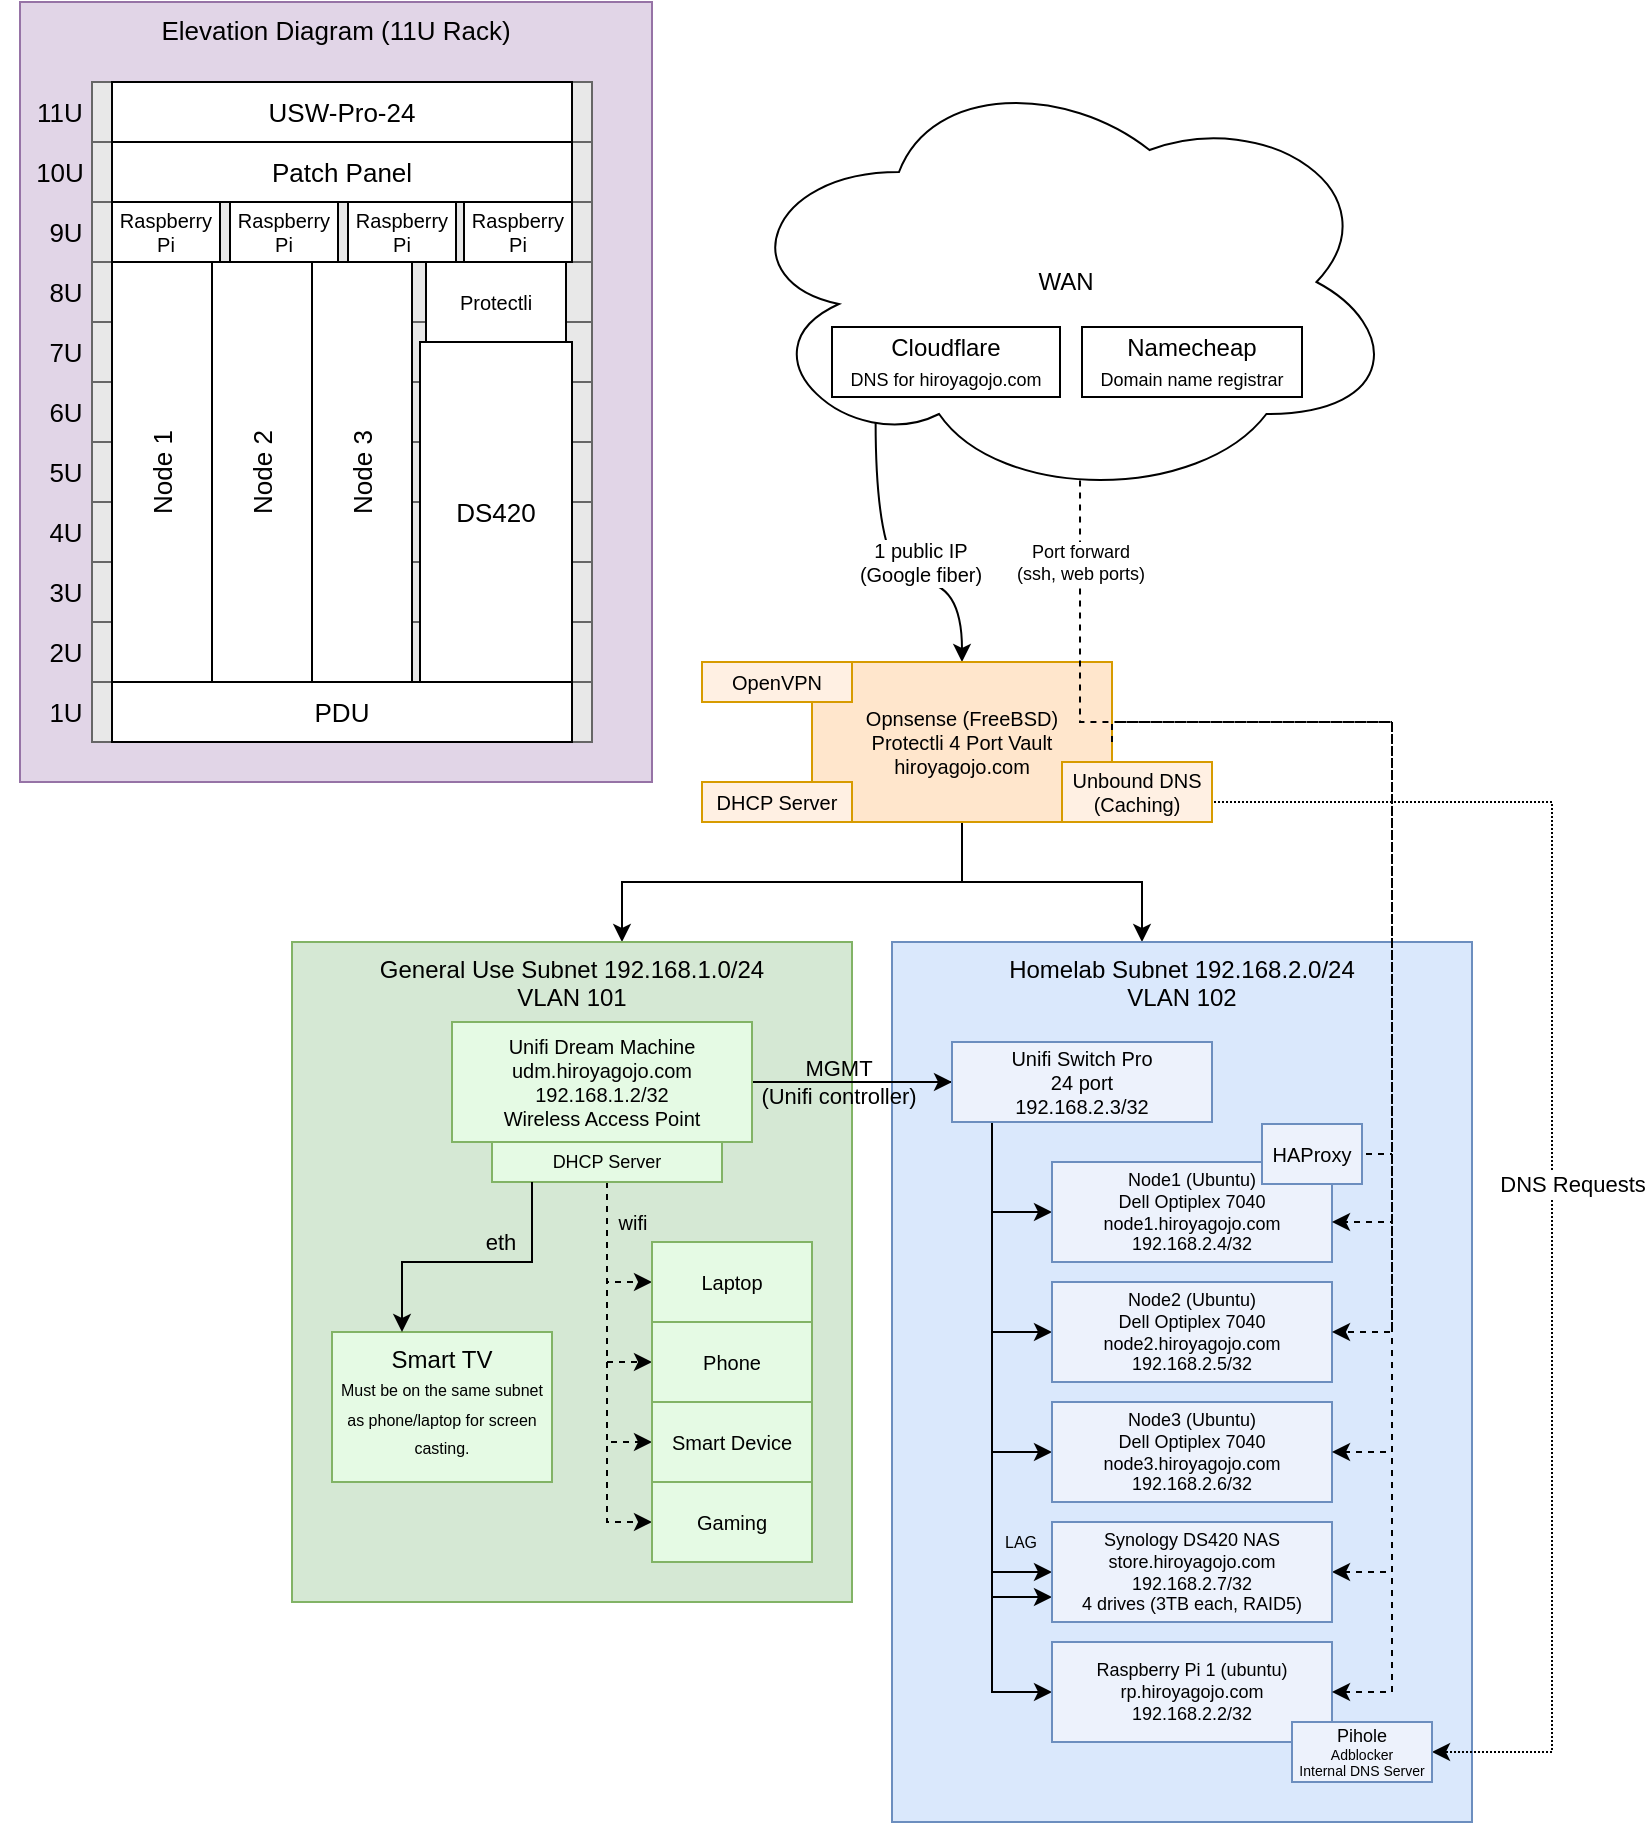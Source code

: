 <mxfile version="20.2.3" type="device"><diagram id="5LQw1LaJcU4KPZNjuxa2" name="Page-1"><mxGraphModel dx="1106" dy="822" grid="1" gridSize="10" guides="1" tooltips="1" connect="1" arrows="1" fold="1" page="1" pageScale="1" pageWidth="850" pageHeight="1100" math="0" shadow="0"><root><mxCell id="0"/><mxCell id="1" parent="0"/><mxCell id="AMfL3vu9wzqD86BI1HrZ-1" value="&lt;font style=&quot;font-size: 13px;&quot;&gt;Elevation Diagram (11U Rack)&lt;/font&gt;" style="rounded=0;whiteSpace=wrap;html=1;fontSize=8;fillColor=#e1d5e7;strokeColor=#9673a6;verticalAlign=top;" parent="1" vertex="1"><mxGeometry x="30" y="40" width="316" height="390" as="geometry"/></mxCell><mxCell id="AMfL3vu9wzqD86BI1HrZ-44" value="" style="rounded=0;whiteSpace=wrap;html=1;fontSize=13;fillColor=#E8E8E8;fontColor=#333333;strokeColor=#666666;" parent="1" vertex="1"><mxGeometry x="66" y="80" width="250" height="30" as="geometry"/></mxCell><mxCell id="AMfL3vu9wzqD86BI1HrZ-43" value="" style="rounded=0;whiteSpace=wrap;html=1;fontSize=13;fillColor=#E8E8E8;fontColor=#333333;strokeColor=#666666;" parent="1" vertex="1"><mxGeometry x="66" y="110" width="250" height="30" as="geometry"/></mxCell><mxCell id="AMfL3vu9wzqD86BI1HrZ-2" value="USW-Pro-24" style="rounded=0;whiteSpace=wrap;html=1;fontSize=13;" parent="1" vertex="1"><mxGeometry x="76" y="80" width="230" height="30" as="geometry"/></mxCell><mxCell id="AMfL3vu9wzqD86BI1HrZ-9" value="" style="rounded=0;whiteSpace=wrap;html=1;fontSize=13;fillColor=#E8E8E8;fontColor=#333333;strokeColor=#666666;" parent="1" vertex="1"><mxGeometry x="66" y="140" width="250" height="30" as="geometry"/></mxCell><mxCell id="AMfL3vu9wzqD86BI1HrZ-10" value="" style="rounded=0;whiteSpace=wrap;html=1;fontSize=13;fillColor=#E8E8E8;fontColor=#333333;strokeColor=#666666;" parent="1" vertex="1"><mxGeometry x="66" y="170" width="250" height="30" as="geometry"/></mxCell><mxCell id="AMfL3vu9wzqD86BI1HrZ-11" value="" style="rounded=0;whiteSpace=wrap;html=1;fontSize=13;fillColor=#E8E8E8;fontColor=#333333;strokeColor=#666666;" parent="1" vertex="1"><mxGeometry x="66" y="200" width="250" height="30" as="geometry"/></mxCell><mxCell id="AMfL3vu9wzqD86BI1HrZ-12" value="" style="rounded=0;whiteSpace=wrap;html=1;fontSize=13;fillColor=#E8E8E8;fontColor=#333333;strokeColor=#666666;" parent="1" vertex="1"><mxGeometry x="66" y="230" width="250" height="30" as="geometry"/></mxCell><mxCell id="AMfL3vu9wzqD86BI1HrZ-13" value="" style="rounded=0;whiteSpace=wrap;html=1;fontSize=13;fillColor=#E8E8E8;fontColor=#333333;strokeColor=#666666;" parent="1" vertex="1"><mxGeometry x="66" y="260" width="250" height="30" as="geometry"/></mxCell><mxCell id="AMfL3vu9wzqD86BI1HrZ-14" value="" style="rounded=0;whiteSpace=wrap;html=1;fontSize=13;fillColor=#E8E8E8;fontColor=#333333;strokeColor=#666666;" parent="1" vertex="1"><mxGeometry x="66" y="290" width="250" height="30" as="geometry"/></mxCell><mxCell id="AMfL3vu9wzqD86BI1HrZ-15" value="" style="rounded=0;whiteSpace=wrap;html=1;fontSize=13;fillColor=#E8E8E8;fontColor=#333333;strokeColor=#666666;" parent="1" vertex="1"><mxGeometry x="66" y="320" width="250" height="30" as="geometry"/></mxCell><mxCell id="AMfL3vu9wzqD86BI1HrZ-16" value="" style="rounded=0;whiteSpace=wrap;html=1;fontSize=13;fillColor=#E8E8E8;fontColor=#333333;strokeColor=#666666;" parent="1" vertex="1"><mxGeometry x="66" y="350" width="250" height="30" as="geometry"/></mxCell><mxCell id="ToPnCVoDEFdB8chA3Fxf-29" style="edgeStyle=orthogonalEdgeStyle;rounded=0;orthogonalLoop=1;jettySize=auto;html=1;fontSize=11;startArrow=classic;startFill=1;endArrow=none;endFill=0;" parent="1" source="ToPnCVoDEFdB8chA3Fxf-7" target="ToPnCVoDEFdB8chA3Fxf-1" edge="1"><mxGeometry relative="1" as="geometry"><Array as="points"><mxPoint x="331" y="480"/><mxPoint x="501" y="480"/></Array></mxGeometry></mxCell><mxCell id="ToPnCVoDEFdB8chA3Fxf-7" value="General Use Subnet 192.168.1.0/24&lt;br&gt;VLAN 101" style="rounded=0;whiteSpace=wrap;html=1;verticalAlign=top;fillColor=#d5e8d4;strokeColor=#82b366;" parent="1" vertex="1"><mxGeometry x="166" y="510" width="280" height="330" as="geometry"/></mxCell><mxCell id="ToPnCVoDEFdB8chA3Fxf-30" style="edgeStyle=orthogonalEdgeStyle;rounded=0;orthogonalLoop=1;jettySize=auto;html=1;fontSize=11;startArrow=classic;startFill=1;endArrow=none;endFill=0;" parent="1" source="ToPnCVoDEFdB8chA3Fxf-4" target="ToPnCVoDEFdB8chA3Fxf-1" edge="1"><mxGeometry relative="1" as="geometry"><Array as="points"><mxPoint x="591" y="480"/><mxPoint x="501" y="480"/></Array></mxGeometry></mxCell><mxCell id="ToPnCVoDEFdB8chA3Fxf-4" value="Homelab Subnet 192.168.2.0/24&lt;br&gt;VLAN 102" style="rounded=0;whiteSpace=wrap;html=1;verticalAlign=top;fillColor=#dae8fc;strokeColor=#6c8ebf;" parent="1" vertex="1"><mxGeometry x="466" y="510" width="290" height="440" as="geometry"/></mxCell><mxCell id="ToPnCVoDEFdB8chA3Fxf-28" value="DNS Requests" style="edgeStyle=orthogonalEdgeStyle;rounded=0;orthogonalLoop=1;jettySize=auto;html=1;entryX=1;entryY=0.5;entryDx=0;entryDy=0;fontSize=11;exitX=1;exitY=0.5;exitDx=0;exitDy=0;dashed=1;dashPattern=1 1;" parent="1" source="lGwLM4Ksfd3mSZe3ThBf-11" target="lGwLM4Ksfd3mSZe3ThBf-44" edge="1"><mxGeometry x="0.03" y="10" relative="1" as="geometry"><Array as="points"><mxPoint x="796" y="440"/><mxPoint x="796" y="915"/></Array><mxPoint as="offset"/><mxPoint x="626" y="340" as="sourcePoint"/></mxGeometry></mxCell><mxCell id="ToPnCVoDEFdB8chA3Fxf-38" value="1 public IP&lt;br&gt;(Google fiber)" style="edgeStyle=orthogonalEdgeStyle;curved=1;orthogonalLoop=1;jettySize=auto;html=1;entryX=0.215;entryY=0.818;entryDx=0;entryDy=0;entryPerimeter=0;fontSize=10;startArrow=classic;startFill=1;endArrow=none;endFill=0;" parent="1" source="ToPnCVoDEFdB8chA3Fxf-1" target="ToPnCVoDEFdB8chA3Fxf-9" edge="1"><mxGeometry x="-0.253" y="-10" relative="1" as="geometry"><mxPoint as="offset"/></mxGeometry></mxCell><mxCell id="ToPnCVoDEFdB8chA3Fxf-1" value="Opnsense (FreeBSD)&lt;br style=&quot;font-size: 10px;&quot;&gt;Protectli 4 Port Vault&lt;br style=&quot;font-size: 10px;&quot;&gt;hiroyagojo.com" style="rounded=0;whiteSpace=wrap;html=1;fillColor=#ffe6cc;strokeColor=#d79b00;fontSize=10;" parent="1" vertex="1"><mxGeometry x="426" y="370" width="150" height="80" as="geometry"/></mxCell><mxCell id="ueLncEplLqTlvpD_mVZa-1" value="MGMT &lt;br&gt;(Unifi controller)" style="edgeStyle=orthogonalEdgeStyle;rounded=0;orthogonalLoop=1;jettySize=auto;html=1;entryX=0;entryY=0.5;entryDx=0;entryDy=0;labelBackgroundColor=none;" edge="1" parent="1"><mxGeometry x="-0.32" relative="1" as="geometry"><mxPoint x="405" y="580" as="sourcePoint"/><mxPoint x="505" y="580" as="targetPoint"/><mxPoint as="offset"/></mxGeometry></mxCell><mxCell id="ueLncEplLqTlvpD_mVZa-2" value="" style="edgeStyle=orthogonalEdgeStyle;rounded=0;orthogonalLoop=1;jettySize=auto;html=1;labelBackgroundColor=none;" edge="1" parent="1" source="ToPnCVoDEFdB8chA3Fxf-2" target="ToPnCVoDEFdB8chA3Fxf-3"><mxGeometry relative="1" as="geometry"/></mxCell><mxCell id="ToPnCVoDEFdB8chA3Fxf-2" value="Unifi Dream Machine&lt;br style=&quot;font-size: 10px;&quot;&gt;udm.hiroyagojo.com&lt;br&gt;192.168.1.2/32&lt;br style=&quot;font-size: 10px;&quot;&gt;Wireless Access Point" style="rounded=0;whiteSpace=wrap;html=1;fontSize=10;fillColor=#E5FAE4;strokeColor=#82B366;" parent="1" vertex="1"><mxGeometry x="246" y="550" width="150" height="60" as="geometry"/></mxCell><mxCell id="ToPnCVoDEFdB8chA3Fxf-23" style="edgeStyle=orthogonalEdgeStyle;rounded=0;orthogonalLoop=1;jettySize=auto;html=1;entryX=0;entryY=0.5;entryDx=0;entryDy=0;fontSize=9;" parent="1" source="ToPnCVoDEFdB8chA3Fxf-3" target="ToPnCVoDEFdB8chA3Fxf-19" edge="1"><mxGeometry relative="1" as="geometry"><Array as="points"><mxPoint x="516" y="645"/></Array></mxGeometry></mxCell><mxCell id="ToPnCVoDEFdB8chA3Fxf-24" style="edgeStyle=orthogonalEdgeStyle;rounded=0;orthogonalLoop=1;jettySize=auto;html=1;entryX=0;entryY=0.5;entryDx=0;entryDy=0;fontSize=9;" parent="1" source="ToPnCVoDEFdB8chA3Fxf-3" target="ToPnCVoDEFdB8chA3Fxf-20" edge="1"><mxGeometry relative="1" as="geometry"><Array as="points"><mxPoint x="516" y="705"/></Array></mxGeometry></mxCell><mxCell id="ToPnCVoDEFdB8chA3Fxf-26" style="edgeStyle=orthogonalEdgeStyle;rounded=0;orthogonalLoop=1;jettySize=auto;html=1;entryX=0;entryY=0.5;entryDx=0;entryDy=0;fontSize=9;" parent="1" source="ToPnCVoDEFdB8chA3Fxf-3" target="ToPnCVoDEFdB8chA3Fxf-21" edge="1"><mxGeometry relative="1" as="geometry"><Array as="points"><mxPoint x="516" y="765"/></Array></mxGeometry></mxCell><mxCell id="ToPnCVoDEFdB8chA3Fxf-27" style="edgeStyle=orthogonalEdgeStyle;rounded=0;orthogonalLoop=1;jettySize=auto;html=1;entryX=0;entryY=0.5;entryDx=0;entryDy=0;fontSize=9;" parent="1" source="ToPnCVoDEFdB8chA3Fxf-3" target="ToPnCVoDEFdB8chA3Fxf-22" edge="1"><mxGeometry relative="1" as="geometry"><Array as="points"><mxPoint x="516" y="885"/></Array></mxGeometry></mxCell><mxCell id="lGwLM4Ksfd3mSZe3ThBf-19" value="LAG" style="edgeStyle=orthogonalEdgeStyle;rounded=0;orthogonalLoop=1;jettySize=auto;html=1;entryX=0;entryY=0.5;entryDx=0;entryDy=0;fontSize=8;startArrow=none;startFill=0;endArrow=classic;endFill=1;labelBackgroundColor=none;" parent="1" source="ToPnCVoDEFdB8chA3Fxf-3" target="lGwLM4Ksfd3mSZe3ThBf-18" edge="1"><mxGeometry x="0.647" y="14" relative="1" as="geometry"><Array as="points"><mxPoint x="516" y="825"/></Array><mxPoint as="offset"/></mxGeometry></mxCell><mxCell id="ueLncEplLqTlvpD_mVZa-3" style="edgeStyle=orthogonalEdgeStyle;rounded=0;orthogonalLoop=1;jettySize=auto;html=1;entryX=0;entryY=0.75;entryDx=0;entryDy=0;labelBackgroundColor=none;" edge="1" parent="1" target="lGwLM4Ksfd3mSZe3ThBf-18"><mxGeometry relative="1" as="geometry"><mxPoint x="516" y="600" as="sourcePoint"/><mxPoint x="542" y="837.5" as="targetPoint"/><Array as="points"><mxPoint x="516" y="838"/></Array></mxGeometry></mxCell><mxCell id="ToPnCVoDEFdB8chA3Fxf-3" value="Unifi Switch Pro&lt;br style=&quot;font-size: 10px;&quot;&gt;24 port&lt;br style=&quot;font-size: 10px;&quot;&gt;192.168.2.3/32" style="rounded=0;whiteSpace=wrap;html=1;fontSize=10;fillColor=#EDF2FC;strokeColor=#6c8ebf;" parent="1" vertex="1"><mxGeometry x="496" y="560" width="130" height="40" as="geometry"/></mxCell><mxCell id="lGwLM4Ksfd3mSZe3ThBf-13" style="edgeStyle=orthogonalEdgeStyle;rounded=0;orthogonalLoop=1;jettySize=auto;html=1;dashed=1;fontSize=9;exitX=0.521;exitY=0.951;exitDx=0;exitDy=0;exitPerimeter=0;endArrow=none;endFill=0;" parent="1" source="ToPnCVoDEFdB8chA3Fxf-9" edge="1"><mxGeometry relative="1" as="geometry"><mxPoint x="716" y="400" as="targetPoint"/><Array as="points"><mxPoint x="560" y="400"/></Array></mxGeometry></mxCell><mxCell id="lGwLM4Ksfd3mSZe3ThBf-16" value="Port forward&lt;br&gt;(ssh, web ports)" style="edgeLabel;html=1;align=center;verticalAlign=middle;resizable=0;points=[];fontSize=9;" parent="lGwLM4Ksfd3mSZe3ThBf-13" vertex="1" connectable="0"><mxGeometry x="-0.834" relative="1" as="geometry"><mxPoint y="18" as="offset"/></mxGeometry></mxCell><mxCell id="ToPnCVoDEFdB8chA3Fxf-9" value="WAN" style="ellipse;shape=cloud;whiteSpace=wrap;html=1;verticalAlign=middle;" parent="1" vertex="1"><mxGeometry x="386" y="70" width="334" height="220" as="geometry"/></mxCell><mxCell id="ToPnCVoDEFdB8chA3Fxf-11" value="Smart TV&lt;br&gt;&lt;font style=&quot;font-size: 8px;&quot;&gt;Must be on the same subnet as phone/laptop for screen casting.&lt;/font&gt;" style="rounded=0;whiteSpace=wrap;html=1;horizontal=1;verticalAlign=top;fillColor=#E5FAE4;strokeColor=#82B366;" parent="1" vertex="1"><mxGeometry x="186" y="705" width="110" height="75" as="geometry"/></mxCell><mxCell id="ToPnCVoDEFdB8chA3Fxf-19" value="Node1 (Ubuntu)&lt;br&gt;Dell Optiplex 7040&lt;br style=&quot;font-size: 9px;&quot;&gt;node1.hiroyagojo.com&lt;br&gt;192.168.2.4/32" style="rounded=0;whiteSpace=wrap;html=1;fontSize=9;fillColor=#EDF2FC;strokeColor=#6c8ebf;" parent="1" vertex="1"><mxGeometry x="546" y="620" width="140" height="50" as="geometry"/></mxCell><mxCell id="ToPnCVoDEFdB8chA3Fxf-20" value="Node2 (Ubuntu)&lt;br&gt;Dell Optiplex 7040&lt;br&gt;node2.hiroyagojo.com&lt;br&gt;192.168.2.5/32" style="rounded=0;whiteSpace=wrap;html=1;fontSize=9;fillColor=#EDF2FC;strokeColor=#6c8ebf;" parent="1" vertex="1"><mxGeometry x="546" y="680" width="140" height="50" as="geometry"/></mxCell><mxCell id="ToPnCVoDEFdB8chA3Fxf-21" value="Node3 (Ubuntu)&lt;br&gt;Dell Optiplex 7040&lt;br&gt;node3.hiroyagojo.com&lt;br&gt;192.168.2.6/32" style="rounded=0;whiteSpace=wrap;html=1;fontSize=9;fillColor=#EDF2FC;strokeColor=#6c8ebf;" parent="1" vertex="1"><mxGeometry x="546" y="740" width="140" height="50" as="geometry"/></mxCell><mxCell id="ToPnCVoDEFdB8chA3Fxf-22" value="Raspberry Pi 1 (ubuntu)&lt;br&gt;rp.hiroyagojo.com&lt;br&gt;192.168.2.2/32" style="rounded=0;whiteSpace=wrap;html=1;fontSize=9;fillColor=#EDF2FC;strokeColor=#6c8ebf;" parent="1" vertex="1"><mxGeometry x="546" y="860" width="140" height="50" as="geometry"/></mxCell><mxCell id="ToPnCVoDEFdB8chA3Fxf-43" value="" style="edgeStyle=orthogonalEdgeStyle;rounded=0;orthogonalLoop=1;jettySize=auto;html=1;dashed=1;fontSize=11;startArrow=none;startFill=0;endArrow=classic;endFill=1;entryX=1;entryY=0.5;entryDx=0;entryDy=0;" parent="1" target="lGwLM4Ksfd3mSZe3ThBf-18" edge="1"><mxGeometry x="-0.259" y="5" relative="1" as="geometry"><mxPoint x="716" y="910" as="targetPoint"/><mxPoint as="offset"/><Array as="points"><mxPoint x="716" y="400"/><mxPoint x="716" y="825"/></Array><mxPoint x="580" y="400" as="sourcePoint"/></mxGeometry></mxCell><mxCell id="lGwLM4Ksfd3mSZe3ThBf-22" style="edgeStyle=orthogonalEdgeStyle;rounded=0;orthogonalLoop=1;jettySize=auto;html=1;entryX=1;entryY=0.5;entryDx=0;entryDy=0;fontSize=8;startArrow=none;startFill=0;endArrow=classic;endFill=1;dashed=1;" parent="1" target="ToPnCVoDEFdB8chA3Fxf-22" edge="1"><mxGeometry relative="1" as="geometry"><Array as="points"><mxPoint x="716" y="400"/><mxPoint x="716" y="885"/></Array><mxPoint x="580" y="400" as="sourcePoint"/></mxGeometry></mxCell><mxCell id="lGwLM4Ksfd3mSZe3ThBf-23" style="edgeStyle=orthogonalEdgeStyle;rounded=0;orthogonalLoop=1;jettySize=auto;html=1;entryX=1;entryY=0.5;entryDx=0;entryDy=0;fontSize=8;startArrow=none;startFill=0;endArrow=classic;endFill=1;dashed=1;" parent="1" target="ToPnCVoDEFdB8chA3Fxf-21" edge="1"><mxGeometry relative="1" as="geometry"><Array as="points"><mxPoint x="716" y="400"/><mxPoint x="716" y="765"/></Array><mxPoint x="580" y="400" as="sourcePoint"/></mxGeometry></mxCell><mxCell id="lGwLM4Ksfd3mSZe3ThBf-24" style="edgeStyle=orthogonalEdgeStyle;rounded=0;orthogonalLoop=1;jettySize=auto;html=1;entryX=1;entryY=0.5;entryDx=0;entryDy=0;fontSize=8;startArrow=none;startFill=0;endArrow=classic;endFill=1;dashed=1;exitX=1;exitY=0.5;exitDx=0;exitDy=0;" parent="1" source="ToPnCVoDEFdB8chA3Fxf-1" target="ToPnCVoDEFdB8chA3Fxf-20" edge="1"><mxGeometry relative="1" as="geometry"><Array as="points"><mxPoint x="576" y="400"/><mxPoint x="716" y="400"/><mxPoint x="716" y="705"/></Array><mxPoint x="626" y="380.053" as="sourcePoint"/></mxGeometry></mxCell><mxCell id="lGwLM4Ksfd3mSZe3ThBf-25" style="edgeStyle=orthogonalEdgeStyle;rounded=0;orthogonalLoop=1;jettySize=auto;html=1;entryX=1;entryY=0.6;entryDx=0;entryDy=0;entryPerimeter=0;fontSize=8;startArrow=none;startFill=0;endArrow=classic;endFill=1;dashed=1;" parent="1" target="ToPnCVoDEFdB8chA3Fxf-19" edge="1"><mxGeometry relative="1" as="geometry"><Array as="points"><mxPoint x="626" y="400"/><mxPoint x="716" y="400"/><mxPoint x="716" y="650"/></Array><mxPoint x="580" y="400" as="sourcePoint"/></mxGeometry></mxCell><mxCell id="lGwLM4Ksfd3mSZe3ThBf-9" value="OpenVPN" style="rounded=0;whiteSpace=wrap;html=1;fontSize=10;fillColor=#FFF0E3;strokeColor=#d79b00;" parent="1" vertex="1"><mxGeometry x="371" y="370" width="75" height="20" as="geometry"/></mxCell><mxCell id="lGwLM4Ksfd3mSZe3ThBf-11" value="Unbound DNS&lt;br&gt;(Caching)" style="rounded=0;whiteSpace=wrap;html=1;fontSize=10;fillColor=#FFF0E3;strokeColor=#d79b00;" parent="1" vertex="1"><mxGeometry x="551" y="420" width="75" height="30" as="geometry"/></mxCell><mxCell id="lGwLM4Ksfd3mSZe3ThBf-12" value="DHCP Server" style="rounded=0;whiteSpace=wrap;html=1;fontSize=10;fillColor=#FFF0E3;strokeColor=#d79b00;" parent="1" vertex="1"><mxGeometry x="371" y="430" width="75" height="20" as="geometry"/></mxCell><mxCell id="lGwLM4Ksfd3mSZe3ThBf-18" value="Synology DS420 NAS&lt;br&gt;store.hiroyagojo.com&lt;br&gt;192.168.2.7/32&lt;br&gt;4 drives (3TB each, RAID5)" style="rounded=0;whiteSpace=wrap;html=1;fontSize=9;fillColor=#EDF2FC;strokeColor=#6c8ebf;" parent="1" vertex="1"><mxGeometry x="546" y="800" width="140" height="50" as="geometry"/></mxCell><mxCell id="lGwLM4Ksfd3mSZe3ThBf-38" style="edgeStyle=orthogonalEdgeStyle;rounded=0;orthogonalLoop=1;jettySize=auto;html=1;entryX=0.5;entryY=1;entryDx=0;entryDy=0;dashed=1;labelBackgroundColor=none;fontSize=10;startArrow=none;startFill=0;endArrow=classic;endFill=1;" parent="1" source="lGwLM4Ksfd3mSZe3ThBf-8" target="lGwLM4Ksfd3mSZe3ThBf-30" edge="1"><mxGeometry relative="1" as="geometry"/></mxCell><mxCell id="lGwLM4Ksfd3mSZe3ThBf-39" style="edgeStyle=orthogonalEdgeStyle;rounded=0;orthogonalLoop=1;jettySize=auto;html=1;entryX=0.5;entryY=1;entryDx=0;entryDy=0;dashed=1;labelBackgroundColor=none;fontSize=10;startArrow=none;startFill=0;endArrow=classic;endFill=1;" parent="1" source="lGwLM4Ksfd3mSZe3ThBf-8" target="lGwLM4Ksfd3mSZe3ThBf-31" edge="1"><mxGeometry relative="1" as="geometry"/></mxCell><mxCell id="lGwLM4Ksfd3mSZe3ThBf-40" style="edgeStyle=orthogonalEdgeStyle;rounded=0;orthogonalLoop=1;jettySize=auto;html=1;entryX=0.5;entryY=1;entryDx=0;entryDy=0;dashed=1;labelBackgroundColor=none;fontSize=10;startArrow=none;startFill=0;endArrow=classic;endFill=1;" parent="1" source="lGwLM4Ksfd3mSZe3ThBf-8" target="lGwLM4Ksfd3mSZe3ThBf-29" edge="1"><mxGeometry relative="1" as="geometry"/></mxCell><mxCell id="lGwLM4Ksfd3mSZe3ThBf-41" value="wifi" style="edgeStyle=orthogonalEdgeStyle;rounded=0;orthogonalLoop=1;jettySize=auto;html=1;entryX=0.5;entryY=1;entryDx=0;entryDy=0;dashed=1;labelBackgroundColor=none;fontSize=10;startArrow=none;startFill=0;endArrow=classic;endFill=1;" parent="1" source="lGwLM4Ksfd3mSZe3ThBf-8" target="lGwLM4Ksfd3mSZe3ThBf-27" edge="1"><mxGeometry x="-0.448" y="12" relative="1" as="geometry"><mxPoint as="offset"/></mxGeometry></mxCell><mxCell id="lGwLM4Ksfd3mSZe3ThBf-8" value="DHCP Server" style="rounded=0;whiteSpace=wrap;html=1;fontSize=9;fillColor=#E5FAE4;strokeColor=#82B366;" parent="1" vertex="1"><mxGeometry x="266" y="610" width="115" height="20" as="geometry"/></mxCell><mxCell id="lGwLM4Ksfd3mSZe3ThBf-26" value="eth" style="edgeStyle=orthogonalEdgeStyle;rounded=0;orthogonalLoop=1;jettySize=auto;html=1;startArrow=classic;startFill=1;endArrow=none;endFill=0;labelBackgroundColor=none;" parent="1" source="ToPnCVoDEFdB8chA3Fxf-11" edge="1"><mxGeometry x="0.19" y="10" relative="1" as="geometry"><mxPoint x="266.0" y="660" as="sourcePoint"/><mxPoint x="286" y="630" as="targetPoint"/><Array as="points"><mxPoint x="221" y="670"/><mxPoint x="286" y="670"/><mxPoint x="286" y="630"/></Array><mxPoint as="offset"/></mxGeometry></mxCell><mxCell id="lGwLM4Ksfd3mSZe3ThBf-27" value="Laptop" style="rounded=0;whiteSpace=wrap;html=1;fontSize=10;fillColor=#E5FAE4;strokeColor=#82B366;direction=south;" parent="1" vertex="1"><mxGeometry x="346" y="660" width="80" height="40" as="geometry"/></mxCell><mxCell id="lGwLM4Ksfd3mSZe3ThBf-29" value="Phone" style="rounded=0;whiteSpace=wrap;html=1;fontSize=10;fillColor=#E5FAE4;strokeColor=#82B366;direction=south;" parent="1" vertex="1"><mxGeometry x="346" y="700" width="80" height="40" as="geometry"/></mxCell><mxCell id="lGwLM4Ksfd3mSZe3ThBf-30" value="Gaming" style="rounded=0;whiteSpace=wrap;html=1;fontSize=10;fillColor=#E5FAE4;strokeColor=#82B366;direction=south;" parent="1" vertex="1"><mxGeometry x="346" y="780" width="80" height="40" as="geometry"/></mxCell><mxCell id="lGwLM4Ksfd3mSZe3ThBf-31" value="Smart Device" style="rounded=0;whiteSpace=wrap;html=1;fontSize=10;fillColor=#E5FAE4;strokeColor=#82B366;direction=south;" parent="1" vertex="1"><mxGeometry x="346" y="740" width="80" height="40" as="geometry"/></mxCell><mxCell id="lGwLM4Ksfd3mSZe3ThBf-44" value="&lt;font style=&quot;&quot;&gt;&lt;font style=&quot;font-size: 9px;&quot;&gt;Pihole&lt;/font&gt;&lt;br style=&quot;&quot;&gt;&lt;/font&gt;&lt;font style=&quot;font-size: 7px;&quot;&gt;Adblocker&lt;br style=&quot;&quot;&gt;Internal DNS Server&lt;/font&gt;" style="rounded=0;whiteSpace=wrap;html=1;fontSize=6;fillColor=#EDF2FC;strokeColor=#6c8ebf;" parent="1" vertex="1"><mxGeometry x="666" y="900" width="70" height="30" as="geometry"/></mxCell><mxCell id="AMfL3vu9wzqD86BI1HrZ-4" value="Node 1" style="rounded=0;whiteSpace=wrap;html=1;fontSize=13;direction=south;horizontal=0;" parent="1" vertex="1"><mxGeometry x="76" y="170" width="50" height="210" as="geometry"/></mxCell><mxCell id="AMfL3vu9wzqD86BI1HrZ-5" value="Node 2" style="rounded=0;whiteSpace=wrap;html=1;fontSize=13;direction=south;horizontal=0;" parent="1" vertex="1"><mxGeometry x="126" y="170" width="50" height="210" as="geometry"/></mxCell><mxCell id="AMfL3vu9wzqD86BI1HrZ-6" value="Node 3" style="rounded=0;whiteSpace=wrap;html=1;fontSize=13;direction=south;horizontal=0;" parent="1" vertex="1"><mxGeometry x="176" y="170" width="50" height="210" as="geometry"/></mxCell><mxCell id="AMfL3vu9wzqD86BI1HrZ-17" value="DS420" style="rounded=0;whiteSpace=wrap;html=1;fontSize=13;direction=south;horizontal=1;" parent="1" vertex="1"><mxGeometry x="230" y="210" width="76" height="170" as="geometry"/></mxCell><mxCell id="AMfL3vu9wzqD86BI1HrZ-18" value="1U" style="text;html=1;strokeColor=none;fillColor=none;align=center;verticalAlign=middle;whiteSpace=wrap;rounded=0;fontSize=13;" parent="1" vertex="1"><mxGeometry x="23" y="380" width="60" height="30" as="geometry"/></mxCell><mxCell id="AMfL3vu9wzqD86BI1HrZ-19" value="3U" style="text;html=1;strokeColor=none;fillColor=none;align=center;verticalAlign=middle;whiteSpace=wrap;rounded=0;fontSize=13;" parent="1" vertex="1"><mxGeometry x="23" y="320" width="60" height="30" as="geometry"/></mxCell><mxCell id="AMfL3vu9wzqD86BI1HrZ-20" value="2U" style="text;html=1;strokeColor=none;fillColor=none;align=center;verticalAlign=middle;whiteSpace=wrap;rounded=0;fontSize=13;" parent="1" vertex="1"><mxGeometry x="23" y="350" width="60" height="30" as="geometry"/></mxCell><mxCell id="AMfL3vu9wzqD86BI1HrZ-21" value="4U" style="text;html=1;strokeColor=none;fillColor=none;align=center;verticalAlign=middle;whiteSpace=wrap;rounded=0;fontSize=13;" parent="1" vertex="1"><mxGeometry x="23" y="290" width="60" height="30" as="geometry"/></mxCell><mxCell id="AMfL3vu9wzqD86BI1HrZ-22" value="5U" style="text;html=1;strokeColor=none;fillColor=none;align=center;verticalAlign=middle;whiteSpace=wrap;rounded=0;fontSize=13;" parent="1" vertex="1"><mxGeometry x="23" y="260" width="60" height="30" as="geometry"/></mxCell><mxCell id="AMfL3vu9wzqD86BI1HrZ-23" value="6U" style="text;html=1;strokeColor=none;fillColor=none;align=center;verticalAlign=middle;whiteSpace=wrap;rounded=0;fontSize=13;" parent="1" vertex="1"><mxGeometry x="23" y="230" width="60" height="30" as="geometry"/></mxCell><mxCell id="AMfL3vu9wzqD86BI1HrZ-24" value="7U" style="text;html=1;strokeColor=none;fillColor=none;align=center;verticalAlign=middle;whiteSpace=wrap;rounded=0;fontSize=13;" parent="1" vertex="1"><mxGeometry x="23" y="200" width="60" height="30" as="geometry"/></mxCell><mxCell id="AMfL3vu9wzqD86BI1HrZ-25" value="8U" style="text;html=1;strokeColor=none;fillColor=none;align=center;verticalAlign=middle;whiteSpace=wrap;rounded=0;fontSize=13;" parent="1" vertex="1"><mxGeometry x="23" y="170" width="60" height="30" as="geometry"/></mxCell><mxCell id="AMfL3vu9wzqD86BI1HrZ-26" value="9U" style="text;html=1;strokeColor=none;fillColor=none;align=center;verticalAlign=middle;whiteSpace=wrap;rounded=0;fontSize=13;" parent="1" vertex="1"><mxGeometry x="23" y="140" width="60" height="30" as="geometry"/></mxCell><mxCell id="AMfL3vu9wzqD86BI1HrZ-27" value="10U" style="text;html=1;strokeColor=none;fillColor=none;align=center;verticalAlign=middle;whiteSpace=wrap;rounded=0;fontSize=13;" parent="1" vertex="1"><mxGeometry x="20" y="110" width="60" height="30" as="geometry"/></mxCell><mxCell id="AMfL3vu9wzqD86BI1HrZ-38" value="Raspberry Pi" style="rounded=0;whiteSpace=wrap;html=1;fontSize=10;direction=south;horizontal=1;" parent="1" vertex="1"><mxGeometry x="76" y="140" width="54" height="30" as="geometry"/></mxCell><mxCell id="AMfL3vu9wzqD86BI1HrZ-40" value="Protectli" style="rounded=0;whiteSpace=wrap;html=1;fontSize=10;direction=south;horizontal=1;" parent="1" vertex="1"><mxGeometry x="233" y="170" width="70" height="40" as="geometry"/></mxCell><mxCell id="AMfL3vu9wzqD86BI1HrZ-45" value="Patch Panel" style="rounded=0;whiteSpace=wrap;html=1;fontSize=13;" parent="1" vertex="1"><mxGeometry x="76" y="110" width="230" height="30" as="geometry"/></mxCell><mxCell id="WZYjQ3X4-eZEy42F2YfS-3" value="Cloudflare&lt;br&gt;&lt;font style=&quot;font-size: 9px;&quot;&gt;DNS for hiroyagojo.com&lt;/font&gt;" style="rounded=0;whiteSpace=wrap;html=1;" parent="1" vertex="1"><mxGeometry x="436" y="202.5" width="114" height="35" as="geometry"/></mxCell><mxCell id="WZYjQ3X4-eZEy42F2YfS-4" value="Namecheap&lt;br style=&quot;font-size: 11px;&quot;&gt;&lt;font style=&quot;font-size: 9px;&quot;&gt;Domain name registrar&lt;/font&gt;" style="rounded=0;whiteSpace=wrap;html=1;" parent="1" vertex="1"><mxGeometry x="561" y="202.5" width="110" height="35" as="geometry"/></mxCell><mxCell id="Aa6Calj-FVt8xVTaXj1K-1" value="Raspberry Pi" style="rounded=0;whiteSpace=wrap;html=1;fontSize=10;direction=south;horizontal=1;" parent="1" vertex="1"><mxGeometry x="135" y="140" width="54" height="30" as="geometry"/></mxCell><mxCell id="Aa6Calj-FVt8xVTaXj1K-2" value="Raspberry Pi" style="rounded=0;whiteSpace=wrap;html=1;fontSize=10;direction=south;horizontal=1;" parent="1" vertex="1"><mxGeometry x="194" y="140" width="54" height="30" as="geometry"/></mxCell><mxCell id="Aa6Calj-FVt8xVTaXj1K-3" value="Raspberry Pi" style="rounded=0;whiteSpace=wrap;html=1;fontSize=10;direction=south;horizontal=1;" parent="1" vertex="1"><mxGeometry x="252" y="140" width="54" height="30" as="geometry"/></mxCell><mxCell id="Aa6Calj-FVt8xVTaXj1K-4" value="" style="rounded=0;whiteSpace=wrap;html=1;fontSize=13;fillColor=#E8E8E8;fontColor=#333333;strokeColor=#666666;" parent="1" vertex="1"><mxGeometry x="66" y="380" width="250" height="30" as="geometry"/></mxCell><mxCell id="Aa6Calj-FVt8xVTaXj1K-5" value="11U" style="text;html=1;strokeColor=none;fillColor=none;align=center;verticalAlign=middle;whiteSpace=wrap;rounded=0;fontSize=13;" parent="1" vertex="1"><mxGeometry x="20" y="80" width="60" height="30" as="geometry"/></mxCell><mxCell id="Aa6Calj-FVt8xVTaXj1K-6" value="PDU" style="rounded=0;whiteSpace=wrap;html=1;fontSize=13;" parent="1" vertex="1"><mxGeometry x="76" y="380" width="230" height="30" as="geometry"/></mxCell><mxCell id="Aa6Calj-FVt8xVTaXj1K-11" style="edgeStyle=orthogonalEdgeStyle;rounded=0;orthogonalLoop=1;jettySize=auto;html=1;endArrow=none;endFill=0;dashed=1;" parent="1" edge="1"><mxGeometry relative="1" as="geometry"><mxPoint x="716" y="616" as="targetPoint"/><mxPoint x="697" y="616.007" as="sourcePoint"/><Array as="points"><mxPoint x="706" y="616"/><mxPoint x="706" y="616"/></Array></mxGeometry></mxCell><mxCell id="Aa6Calj-FVt8xVTaXj1K-9" value="&lt;font size=&quot;1&quot;&gt;HAProxy&lt;/font&gt;" style="rounded=0;whiteSpace=wrap;html=1;fontSize=6;fillColor=#EDF2FC;strokeColor=#6c8ebf;" parent="1" vertex="1"><mxGeometry x="651" y="601" width="50" height="30" as="geometry"/></mxCell></root></mxGraphModel></diagram></mxfile>